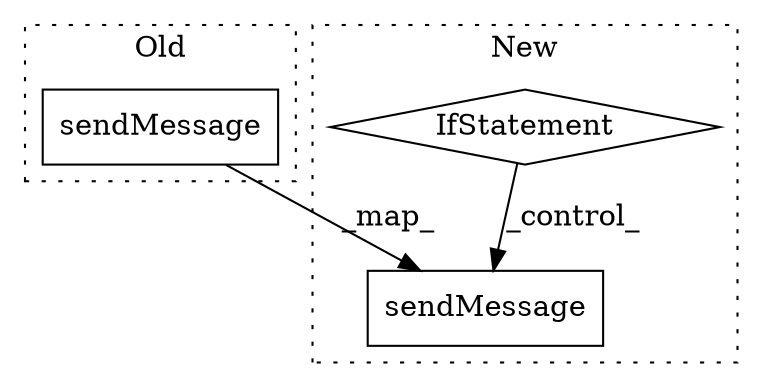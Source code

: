 digraph G {
subgraph cluster0 {
1 [label="sendMessage" a="32" s="12043,12088" l="12,1" shape="box"];
label = "Old";
style="dotted";
}
subgraph cluster1 {
2 [label="sendMessage" a="32" s="12078,12136" l="12,2" shape="box"];
3 [label="IfStatement" a="25" s="11975,11998" l="4,2" shape="diamond"];
label = "New";
style="dotted";
}
1 -> 2 [label="_map_"];
3 -> 2 [label="_control_"];
}